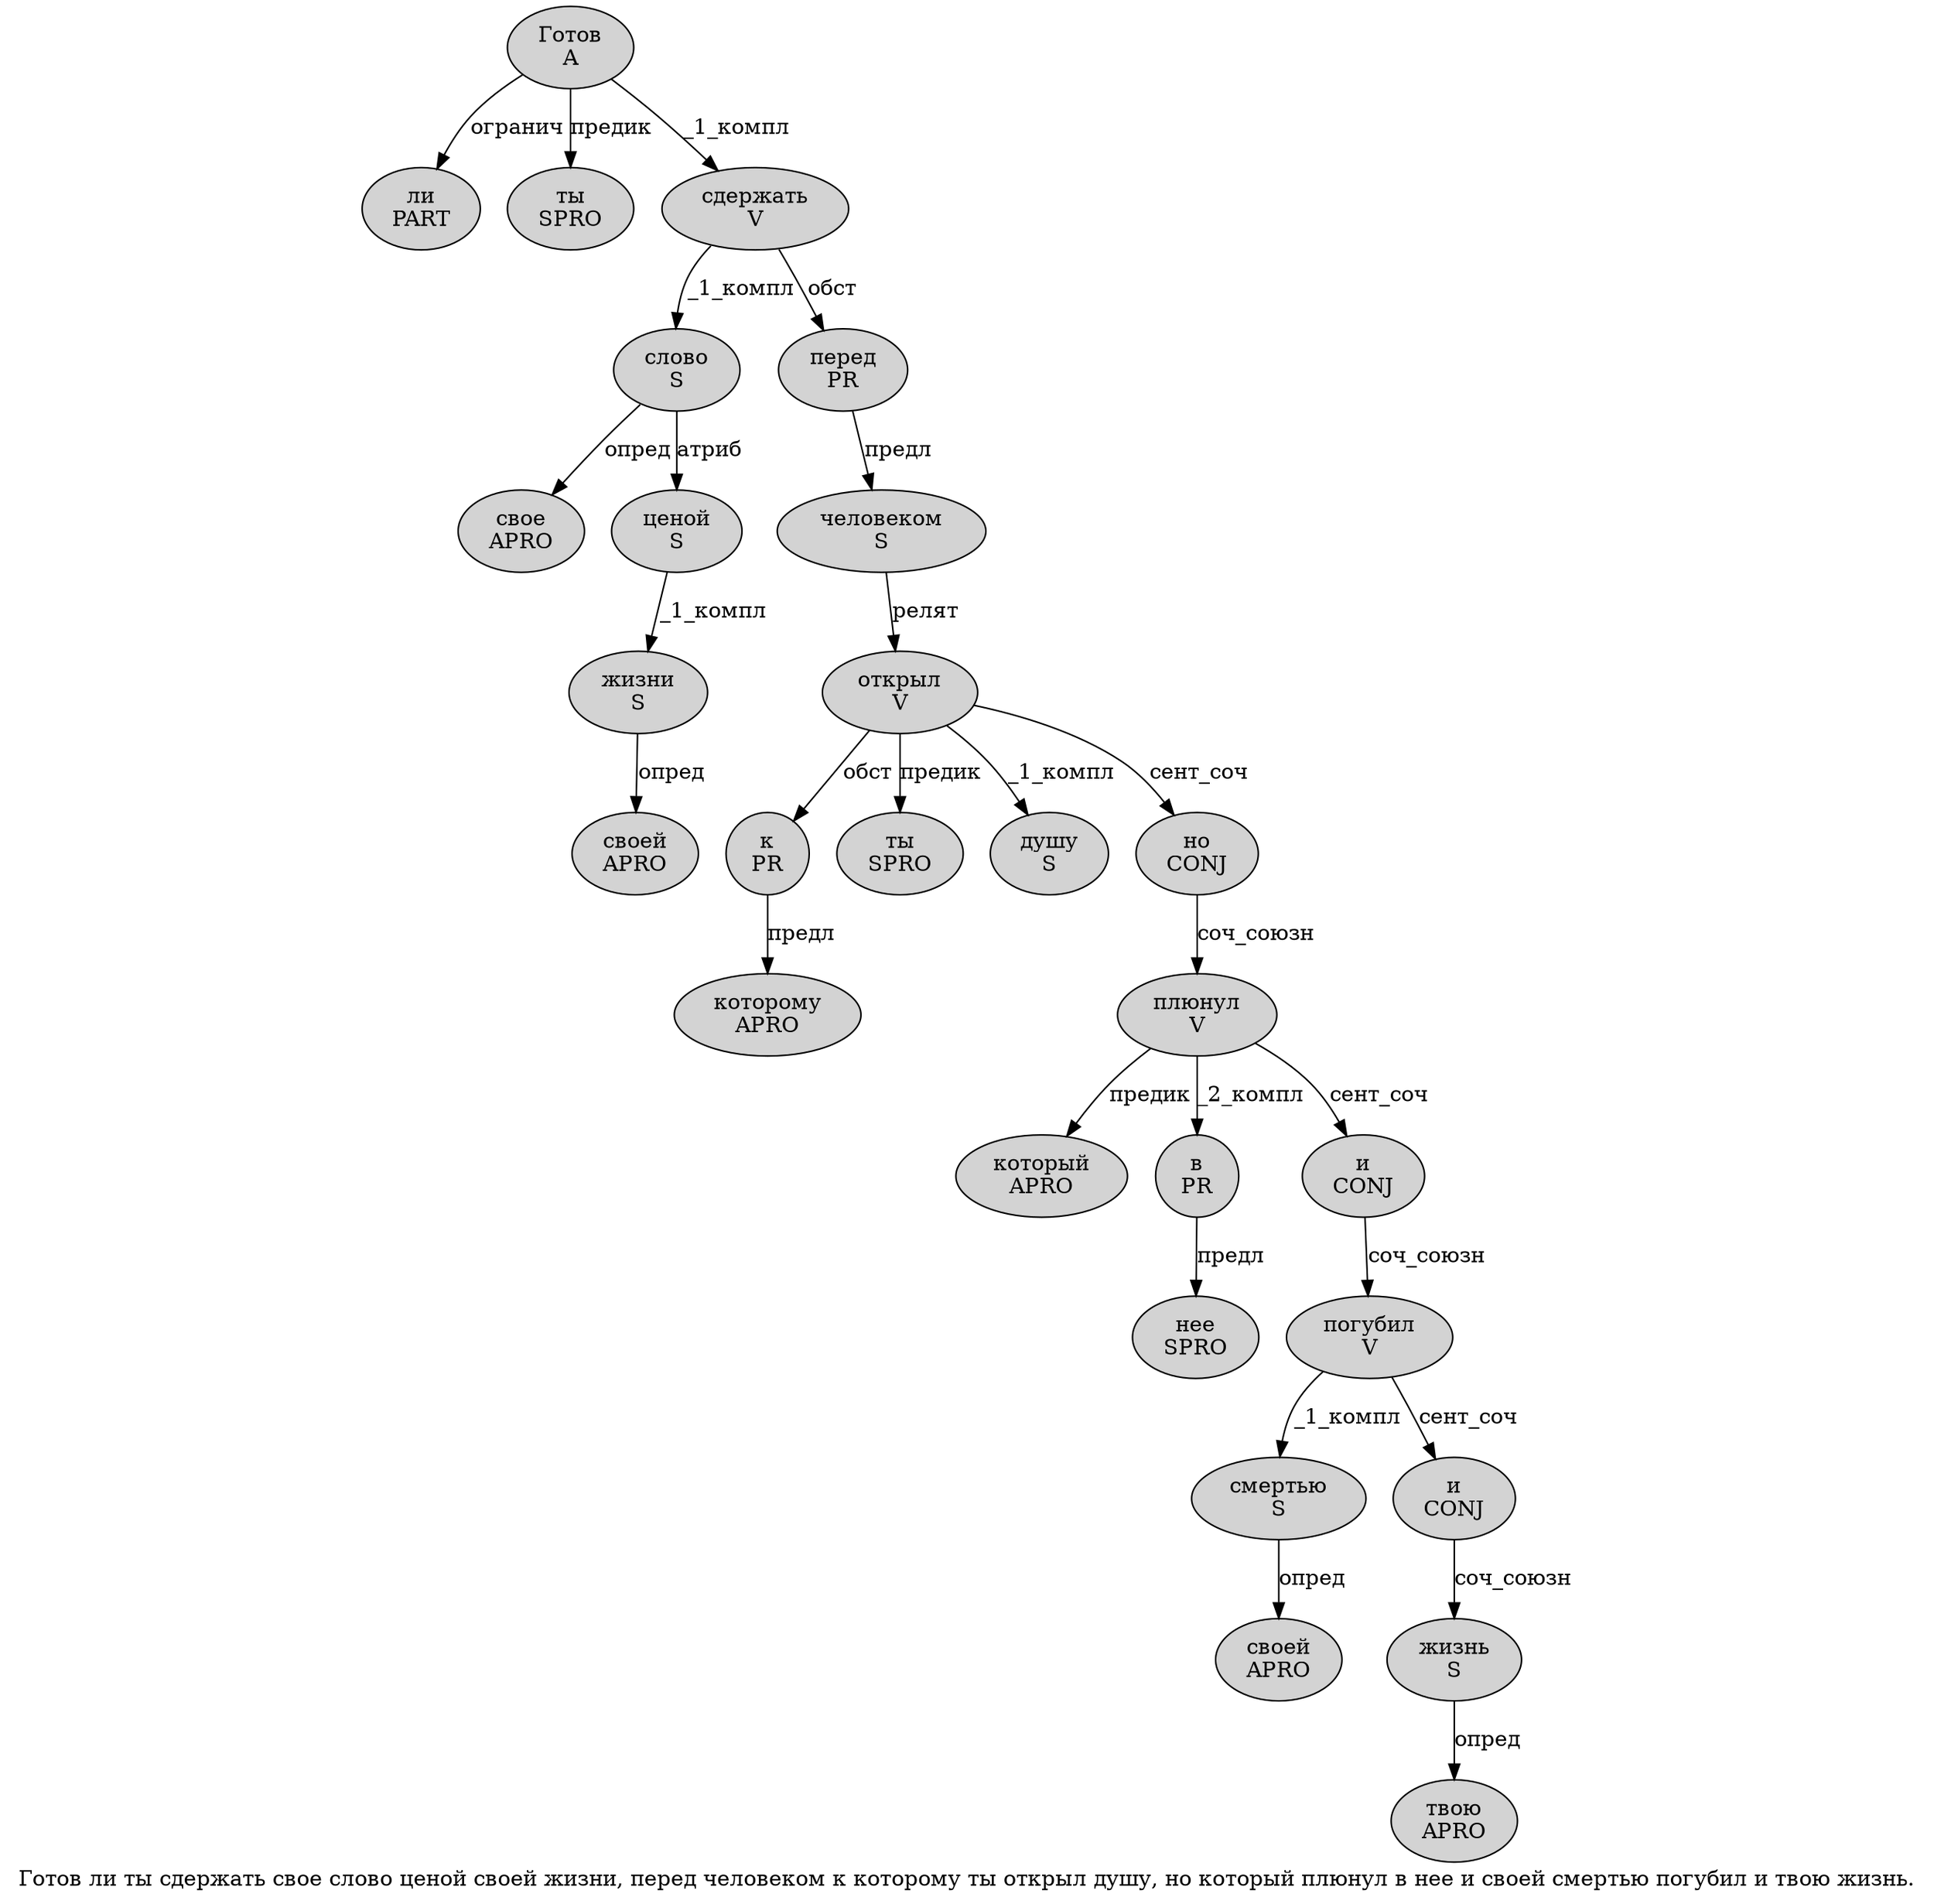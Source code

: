 digraph SENTENCE_1927 {
	graph [label="Готов ли ты сдержать свое слово ценой своей жизни, перед человеком к которому ты открыл душу, но который плюнул в нее и своей смертью погубил и твою жизнь."]
	node [style=filled]
		0 [label="Готов
A" color="" fillcolor=lightgray penwidth=1 shape=ellipse]
		1 [label="ли
PART" color="" fillcolor=lightgray penwidth=1 shape=ellipse]
		2 [label="ты
SPRO" color="" fillcolor=lightgray penwidth=1 shape=ellipse]
		3 [label="сдержать
V" color="" fillcolor=lightgray penwidth=1 shape=ellipse]
		4 [label="свое
APRO" color="" fillcolor=lightgray penwidth=1 shape=ellipse]
		5 [label="слово
S" color="" fillcolor=lightgray penwidth=1 shape=ellipse]
		6 [label="ценой
S" color="" fillcolor=lightgray penwidth=1 shape=ellipse]
		7 [label="своей
APRO" color="" fillcolor=lightgray penwidth=1 shape=ellipse]
		8 [label="жизни
S" color="" fillcolor=lightgray penwidth=1 shape=ellipse]
		10 [label="перед
PR" color="" fillcolor=lightgray penwidth=1 shape=ellipse]
		11 [label="человеком
S" color="" fillcolor=lightgray penwidth=1 shape=ellipse]
		12 [label="к
PR" color="" fillcolor=lightgray penwidth=1 shape=ellipse]
		13 [label="которому
APRO" color="" fillcolor=lightgray penwidth=1 shape=ellipse]
		14 [label="ты
SPRO" color="" fillcolor=lightgray penwidth=1 shape=ellipse]
		15 [label="открыл
V" color="" fillcolor=lightgray penwidth=1 shape=ellipse]
		16 [label="душу
S" color="" fillcolor=lightgray penwidth=1 shape=ellipse]
		18 [label="но
CONJ" color="" fillcolor=lightgray penwidth=1 shape=ellipse]
		19 [label="который
APRO" color="" fillcolor=lightgray penwidth=1 shape=ellipse]
		20 [label="плюнул
V" color="" fillcolor=lightgray penwidth=1 shape=ellipse]
		21 [label="в
PR" color="" fillcolor=lightgray penwidth=1 shape=ellipse]
		22 [label="нее
SPRO" color="" fillcolor=lightgray penwidth=1 shape=ellipse]
		23 [label="и
CONJ" color="" fillcolor=lightgray penwidth=1 shape=ellipse]
		24 [label="своей
APRO" color="" fillcolor=lightgray penwidth=1 shape=ellipse]
		25 [label="смертью
S" color="" fillcolor=lightgray penwidth=1 shape=ellipse]
		26 [label="погубил
V" color="" fillcolor=lightgray penwidth=1 shape=ellipse]
		27 [label="и
CONJ" color="" fillcolor=lightgray penwidth=1 shape=ellipse]
		28 [label="твою
APRO" color="" fillcolor=lightgray penwidth=1 shape=ellipse]
		29 [label="жизнь
S" color="" fillcolor=lightgray penwidth=1 shape=ellipse]
			8 -> 7 [label="опред"]
			10 -> 11 [label="предл"]
			26 -> 25 [label="_1_компл"]
			26 -> 27 [label="сент_соч"]
			21 -> 22 [label="предл"]
			20 -> 19 [label="предик"]
			20 -> 21 [label="_2_компл"]
			20 -> 23 [label="сент_соч"]
			5 -> 4 [label="опред"]
			5 -> 6 [label="атриб"]
			23 -> 26 [label="соч_союзн"]
			25 -> 24 [label="опред"]
			11 -> 15 [label="релят"]
			29 -> 28 [label="опред"]
			27 -> 29 [label="соч_союзн"]
			15 -> 12 [label="обст"]
			15 -> 14 [label="предик"]
			15 -> 16 [label="_1_компл"]
			15 -> 18 [label="сент_соч"]
			18 -> 20 [label="соч_союзн"]
			3 -> 5 [label="_1_компл"]
			3 -> 10 [label="обст"]
			12 -> 13 [label="предл"]
			0 -> 1 [label="огранич"]
			0 -> 2 [label="предик"]
			0 -> 3 [label="_1_компл"]
			6 -> 8 [label="_1_компл"]
}